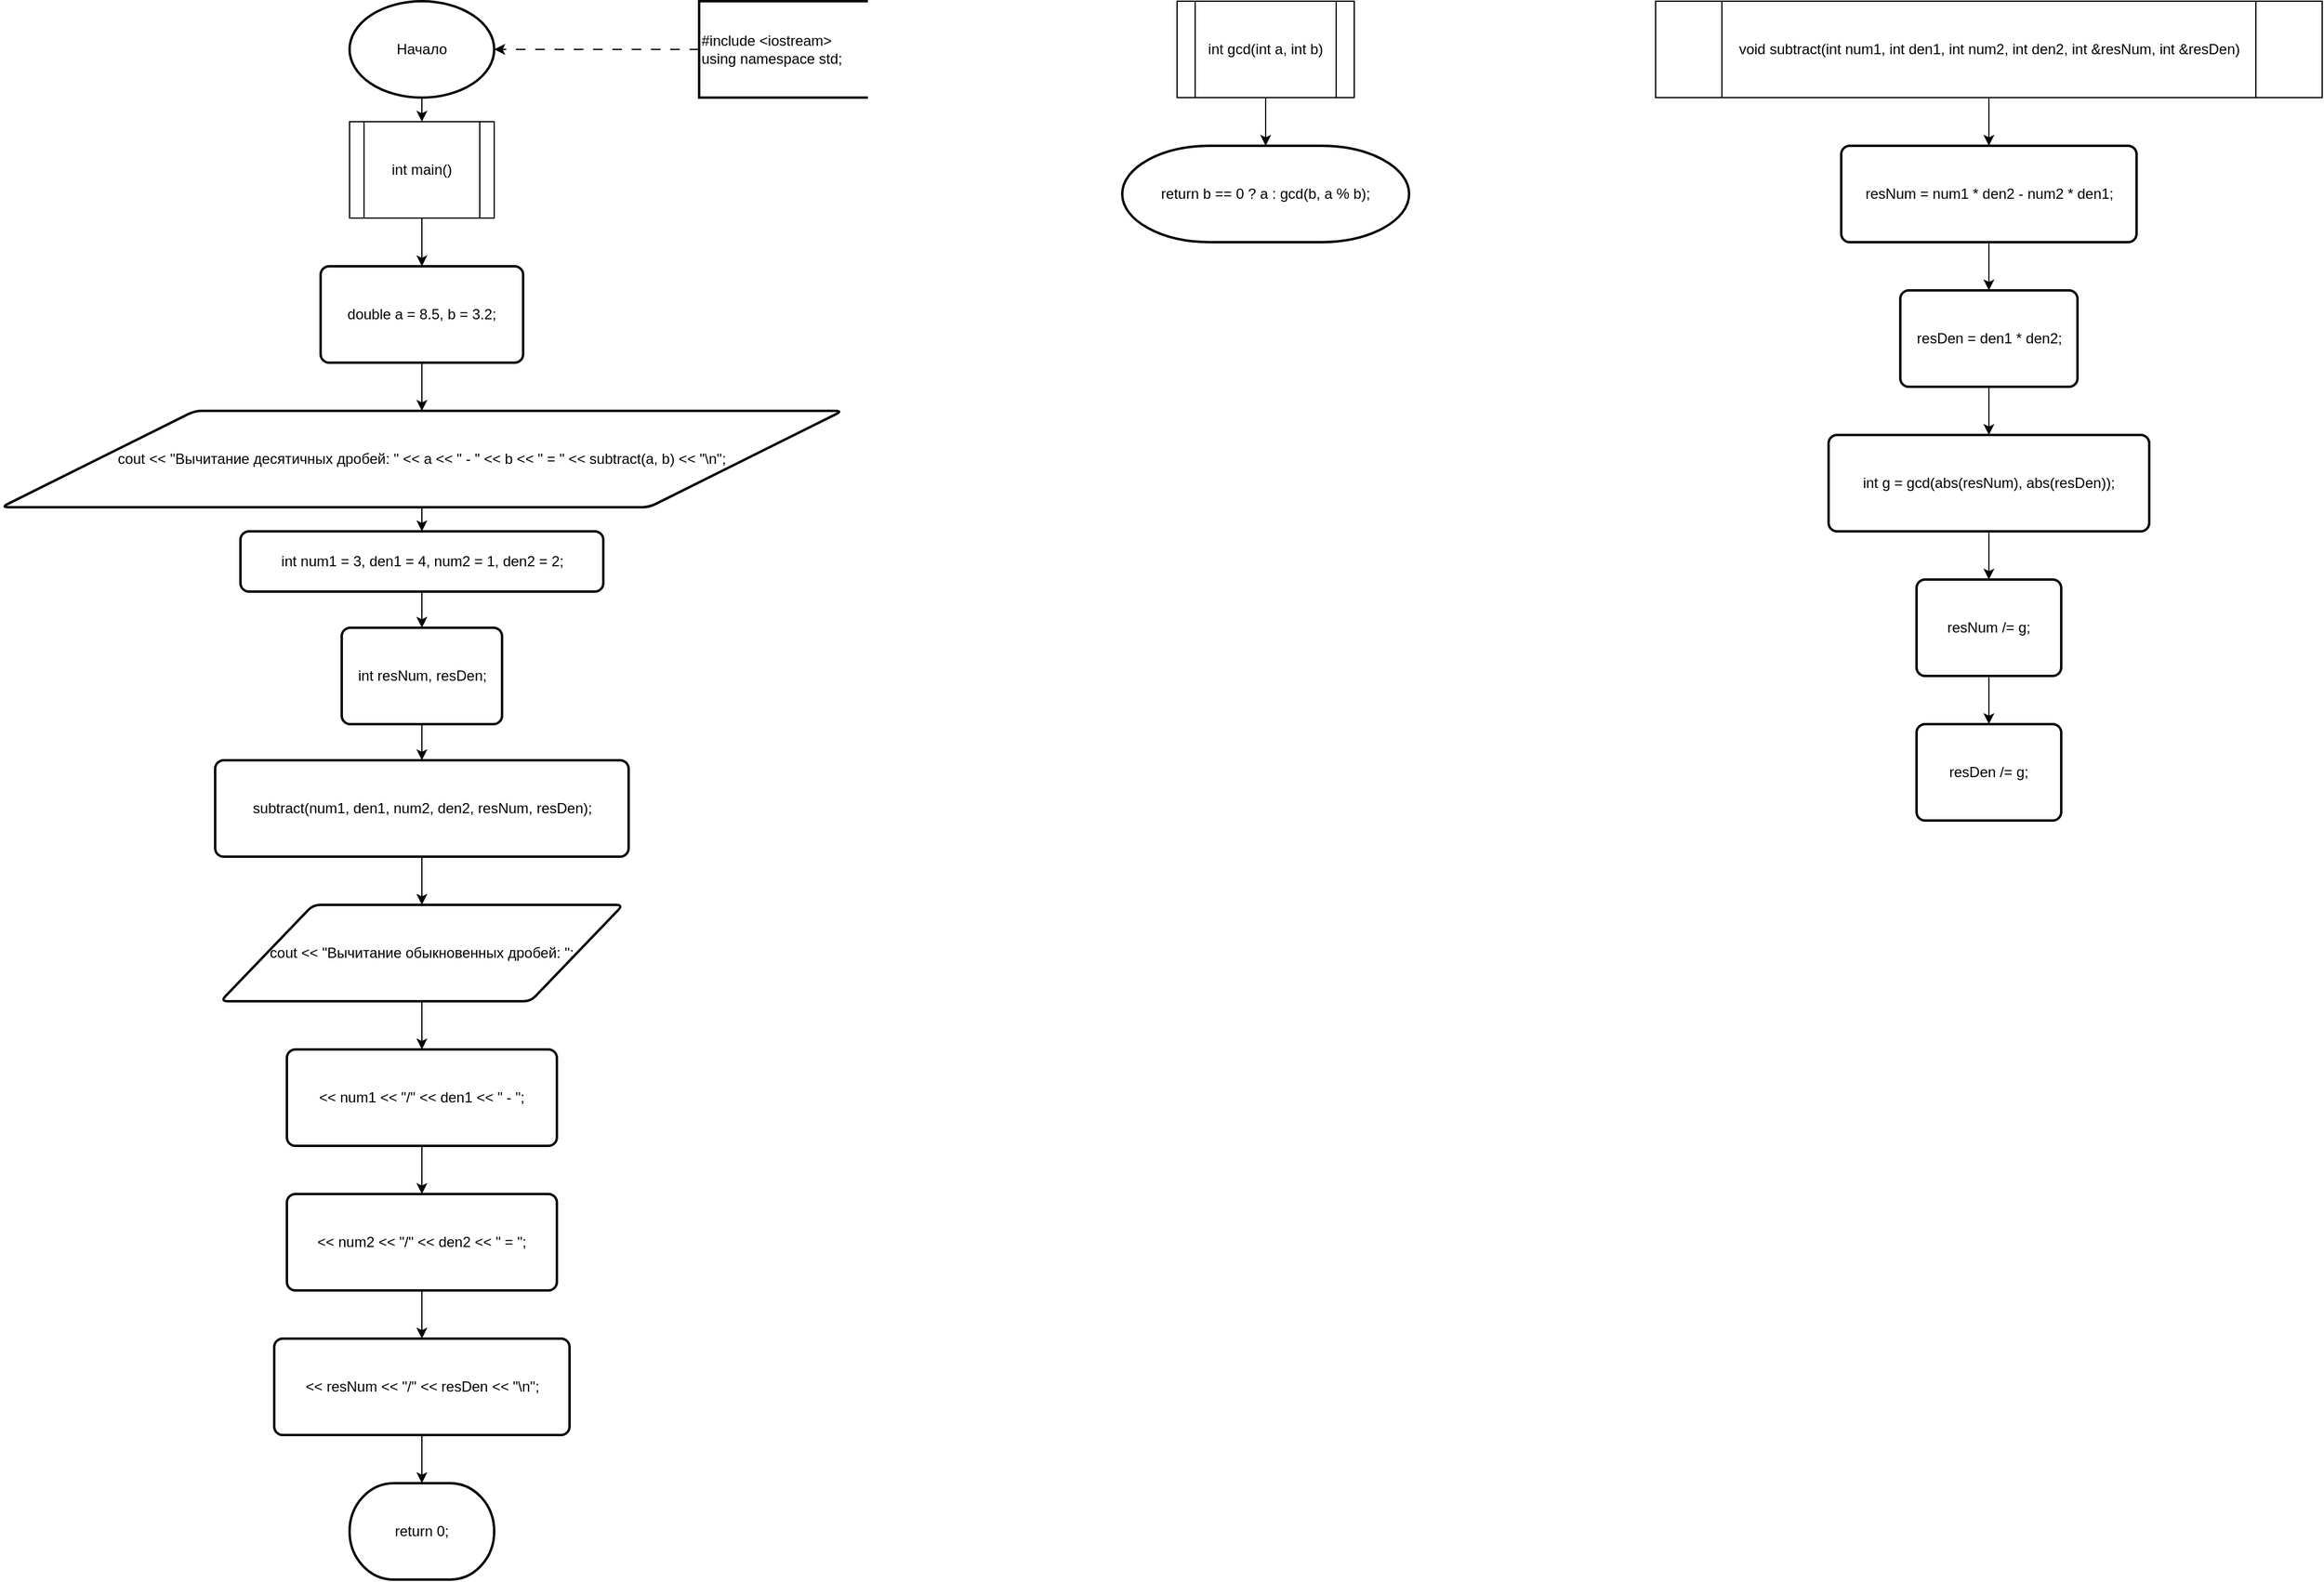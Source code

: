 <mxfile version="26.0.14">
  <diagram name="Page-1" id="2019067193920">
    <mxGraphModel dx="3234" dy="1342" grid="1" gridSize="10" guides="1" tooltips="1" connect="1" arrows="1" fold="1" page="1" pageScale="1" pageWidth="850" pageHeight="1100" math="0" shadow="0">
      <root>
        <mxCell id="0" />
        <mxCell id="1" parent="0" />
        <mxCell id="2019067194256" value="Начало" style="whiteSpace=wrap;rounded=0;dashed=0;strokeWidth=2;shape=mxgraph.flowchart.start_1;" parent="1" vertex="1">
          <mxGeometry x="40" y="50" width="120" height="80" as="geometry" />
        </mxCell>
        <mxCell id="2019067194400" value="#include &lt;iostream&gt; using namespace std;" style="whiteSpace=wrap;rounded=0;dashed=0;strokeWidth=2;shape=mxgraph.flowchart.annotation_1;align=left;pointerEvents=1;" parent="1" vertex="1">
          <mxGeometry x="330" y="50" width="140" height="80" as="geometry" />
        </mxCell>
        <mxCell id="2019067194544" style="edgeStyle=orthogonalEdgeStyle;orthogonalLoop=1;dashed=1;dashPattern=8 8;rounded=0;jettySize=auto;entryX=1;entryY=0.5;entryDx=0;entryDy=0;exitX=0;exitY=0.5;exitDx=0;exitDy=0;targetPerimeterSpacing=0;sourcePerimeterSpacing=0;" parent="1" source="2019067194400" target="2019067194256" edge="1">
          <mxGeometry relative="1" as="geometry" />
        </mxCell>
        <mxCell id="2019067194688" value="int main()" style="whiteSpace=wrap;rounded=0;dashed=0;inherit=default;shape=process;backgroundOutline=1;" parent="1" vertex="1">
          <mxGeometry x="40" y="150" width="120" height="80" as="geometry" />
        </mxCell>
        <mxCell id="2019067194832" style="edgeStyle=orthogonalEdgeStyle;orthogonalLoop=1;rounded=0;jettySize=auto;entryX=0.5;entryY=0;entryDx=0;entryDy=0;exitX=0.5;exitY=1;exitDx=0;exitDy=0;targetPerimeterSpacing=0;sourcePerimeterSpacing=0;" parent="1" source="2019067194256" target="2019067194688" edge="1">
          <mxGeometry relative="1" as="geometry" />
        </mxCell>
        <mxCell id="2019067195024" value="double a = 8.5, b = 3.2;" style="whiteSpace=wrap;rounded=1;dashed=0;absoluteArcSize=1;arcSize=14;strokeWidth=2;" parent="1" vertex="1">
          <mxGeometry x="16" y="270" width="168" height="80" as="geometry" />
        </mxCell>
        <mxCell id="2019067195168" value="cout &lt;&lt; &quot;Вычитание десятичных дробей: &quot; &lt;&lt; a &lt;&lt; &quot; - &quot; &lt;&lt; b &lt;&lt; &quot; = &quot; &lt;&lt; subtract(a, b) &lt;&lt; &quot;\n&quot;;" style="whiteSpace=wrap;rounded=1;dashed=0;shape=parallelogram;strokeWidth=2;perimter=parallelogramPerimeter;arcSize=12;size=0.23;" parent="1" vertex="1">
          <mxGeometry x="-249" y="390" width="698" height="80" as="geometry" />
        </mxCell>
        <mxCell id="2019067195360" style="edgeStyle=orthogonalEdgeStyle;orthogonalLoop=1;rounded=0;jettySize=auto;entryX=0.5;entryY=0;entryDx=0;entryDy=0;exitX=0.5;exitY=1;exitDx=0;exitDy=0;targetPerimeterSpacing=0;sourcePerimeterSpacing=0;" parent="1" source="2019067195024" target="2019067195168" edge="1">
          <mxGeometry relative="1" as="geometry" />
        </mxCell>
        <mxCell id="2019067195312" value="int num1 = 3, den1 = 4, num2 = 1, den2 = 2;" style="whiteSpace=wrap;rounded=1;dashed=0;absoluteArcSize=1;arcSize=14;strokeWidth=2;" parent="1" vertex="1">
          <mxGeometry x="-50.5" y="490" width="301" height="50" as="geometry" />
        </mxCell>
        <mxCell id="2019067195648" style="edgeStyle=orthogonalEdgeStyle;orthogonalLoop=1;rounded=0;jettySize=auto;entryX=0.5;entryY=0;entryDx=0;entryDy=0;exitX=0.5;exitY=1;exitDx=0;exitDy=0;targetPerimeterSpacing=0;sourcePerimeterSpacing=0;" parent="1" source="2019067195168" target="2019067195312" edge="1">
          <mxGeometry relative="1" as="geometry" />
        </mxCell>
        <mxCell id="2019067195600" value="int resNum, resDen;" style="whiteSpace=wrap;rounded=1;dashed=0;absoluteArcSize=1;arcSize=14;strokeWidth=2;" parent="1" vertex="1">
          <mxGeometry x="33.5" y="570" width="133" height="80" as="geometry" />
        </mxCell>
        <mxCell id="2019067195936" style="edgeStyle=orthogonalEdgeStyle;orthogonalLoop=1;rounded=0;jettySize=auto;entryX=0.5;entryY=0;entryDx=0;entryDy=0;exitX=0.5;exitY=1;exitDx=0;exitDy=0;targetPerimeterSpacing=0;sourcePerimeterSpacing=0;" parent="1" source="2019067195312" target="2019067195600" edge="1">
          <mxGeometry relative="1" as="geometry" />
        </mxCell>
        <mxCell id="2019067195888" value="subtract(num1, den1, num2, den2, resNum, resDen);" style="whiteSpace=wrap;rounded=1;dashed=0;absoluteArcSize=1;arcSize=14;strokeWidth=2;" parent="1" vertex="1">
          <mxGeometry x="-71.5" y="680" width="343" height="80" as="geometry" />
        </mxCell>
        <mxCell id="2019067196224" style="edgeStyle=orthogonalEdgeStyle;orthogonalLoop=1;rounded=0;jettySize=auto;entryX=0.5;entryY=0;entryDx=0;entryDy=0;exitX=0.5;exitY=1;exitDx=0;exitDy=0;targetPerimeterSpacing=0;sourcePerimeterSpacing=0;" parent="1" source="2019067195600" target="2019067195888" edge="1">
          <mxGeometry relative="1" as="geometry" />
        </mxCell>
        <mxCell id="2019067196176" value="cout &lt;&lt; &quot;Вычитание обыкновенных дробей: &quot;;" style="whiteSpace=wrap;rounded=1;dashed=0;shape=parallelogram;strokeWidth=2;perimter=parallelogramPerimeter;arcSize=12;size=0.23;" parent="1" vertex="1">
          <mxGeometry x="-67" y="800" width="334" height="80" as="geometry" />
        </mxCell>
        <mxCell id="2019067196512" style="edgeStyle=orthogonalEdgeStyle;orthogonalLoop=1;rounded=0;jettySize=auto;entryX=0.5;entryY=0;entryDx=0;entryDy=0;exitX=0.5;exitY=1;exitDx=0;exitDy=0;targetPerimeterSpacing=0;sourcePerimeterSpacing=0;" parent="1" source="2019067195888" target="2019067196176" edge="1">
          <mxGeometry relative="1" as="geometry" />
        </mxCell>
        <mxCell id="2019067196464" value="&lt;&lt; num1 &lt;&lt; &quot;/&quot; &lt;&lt; den1 &lt;&lt; &quot; - &quot;;" style="whiteSpace=wrap;rounded=1;dashed=0;absoluteArcSize=1;arcSize=14;strokeWidth=2;" parent="1" vertex="1">
          <mxGeometry x="-12" y="920" width="224" height="80" as="geometry" />
        </mxCell>
        <mxCell id="2019067196800" style="edgeStyle=orthogonalEdgeStyle;orthogonalLoop=1;rounded=0;jettySize=auto;entryX=0.5;entryY=0;entryDx=0;entryDy=0;exitX=0.5;exitY=1;exitDx=0;exitDy=0;targetPerimeterSpacing=0;sourcePerimeterSpacing=0;" parent="1" source="2019067196176" target="2019067196464" edge="1">
          <mxGeometry relative="1" as="geometry" />
        </mxCell>
        <mxCell id="2019067196752" value="&lt;&lt; num2 &lt;&lt; &quot;/&quot; &lt;&lt; den2 &lt;&lt; &quot; = &quot;;" style="whiteSpace=wrap;rounded=1;dashed=0;absoluteArcSize=1;arcSize=14;strokeWidth=2;" parent="1" vertex="1">
          <mxGeometry x="-12" y="1040" width="224" height="80" as="geometry" />
        </mxCell>
        <mxCell id="2019067197088" style="edgeStyle=orthogonalEdgeStyle;orthogonalLoop=1;rounded=0;jettySize=auto;entryX=0.5;entryY=0;entryDx=0;entryDy=0;exitX=0.5;exitY=1;exitDx=0;exitDy=0;targetPerimeterSpacing=0;sourcePerimeterSpacing=0;" parent="1" source="2019067196464" target="2019067196752" edge="1">
          <mxGeometry relative="1" as="geometry" />
        </mxCell>
        <mxCell id="2019046059904" value="&lt;&lt; resNum &lt;&lt; &quot;/&quot; &lt;&lt; resDen &lt;&lt; &quot;\n&quot;;" style="whiteSpace=wrap;rounded=1;dashed=0;absoluteArcSize=1;arcSize=14;strokeWidth=2;" parent="1" vertex="1">
          <mxGeometry x="-22.5" y="1160" width="245" height="80" as="geometry" />
        </mxCell>
        <mxCell id="2019046064080" style="edgeStyle=orthogonalEdgeStyle;orthogonalLoop=1;rounded=0;jettySize=auto;entryX=0.5;entryY=0;entryDx=0;entryDy=0;exitX=0.5;exitY=1;exitDx=0;exitDy=0;targetPerimeterSpacing=0;sourcePerimeterSpacing=0;" parent="1" source="2019067196752" target="2019046059904" edge="1">
          <mxGeometry relative="1" as="geometry" />
        </mxCell>
        <mxCell id="2019046063984" value="return 0;" style="whiteSpace=wrap;rounded=0;dashed=0;strokeWidth=2;shape=mxgraph.flowchart.terminator;" parent="1" vertex="1">
          <mxGeometry x="40" y="1280" width="120" height="80" as="geometry" />
        </mxCell>
        <mxCell id="2019046063840" style="edgeStyle=orthogonalEdgeStyle;orthogonalLoop=1;rounded=0;jettySize=auto;entryX=0.5;entryY=0;entryDx=0;entryDy=0;exitX=0.5;exitY=1;exitDx=0;exitDy=0;targetPerimeterSpacing=0;sourcePerimeterSpacing=0;" parent="1" source="2019046059904" target="2019046063984" edge="1">
          <mxGeometry relative="1" as="geometry" />
        </mxCell>
        <mxCell id="2019046062976" style="edgeStyle=orthogonalEdgeStyle;orthogonalLoop=1;rounded=0;jettySize=auto;entryX=0.5;entryY=0;entryDx=0;entryDy=0;exitX=0.5;exitY=1;exitDx=0;exitDy=0;targetPerimeterSpacing=0;sourcePerimeterSpacing=0;" parent="1" source="2019067194688" target="2019067195024" edge="1">
          <mxGeometry relative="1" as="geometry" />
        </mxCell>
        <mxCell id="2019046062592" value="int gcd(int a, int b)" style="whiteSpace=wrap;rounded=0;dashed=0;inherit=default;shape=process;backgroundOutline=1;" parent="1" vertex="1">
          <mxGeometry x="726.5" y="50" width="147" height="80" as="geometry" />
        </mxCell>
        <mxCell id="2019046062112" value="return b == 0 ? a : gcd(b, a % b);" style="whiteSpace=wrap;rounded=0;dashed=0;strokeWidth=2;shape=mxgraph.flowchart.terminator;" parent="1" vertex="1">
          <mxGeometry x="681" y="170" width="238" height="80" as="geometry" />
        </mxCell>
        <mxCell id="2019046063456" style="edgeStyle=orthogonalEdgeStyle;orthogonalLoop=1;rounded=0;jettySize=auto;entryX=0.5;entryY=0;entryDx=0;entryDy=0;exitX=0.5;exitY=1;exitDx=0;exitDy=0;targetPerimeterSpacing=0;sourcePerimeterSpacing=0;" parent="1" source="2019046062592" target="2019046062112" edge="1">
          <mxGeometry relative="1" as="geometry" />
        </mxCell>
        <mxCell id="2019046062784" value="void subtract(int num1, int den1, int num2, int den2, int &amp;resNum, int &amp;resDen)" style="whiteSpace=wrap;rounded=0;dashed=0;inherit=default;shape=process;backgroundOutline=1;" parent="1" vertex="1">
          <mxGeometry x="1123.5" y="50" width="553" height="80" as="geometry" />
        </mxCell>
        <mxCell id="2019046062688" value="resNum = num1 * den2 - num2 * den1;" style="whiteSpace=wrap;rounded=1;dashed=0;absoluteArcSize=1;arcSize=14;strokeWidth=2;" parent="1" vertex="1">
          <mxGeometry x="1277.5" y="170" width="245" height="80" as="geometry" />
        </mxCell>
        <mxCell id="2019046062928" value="resDen = den1 * den2;" style="whiteSpace=wrap;rounded=1;dashed=0;absoluteArcSize=1;arcSize=14;strokeWidth=2;" parent="1" vertex="1">
          <mxGeometry x="1326.5" y="290" width="147" height="80" as="geometry" />
        </mxCell>
        <mxCell id="2019046063024" style="edgeStyle=orthogonalEdgeStyle;orthogonalLoop=1;rounded=0;jettySize=auto;entryX=0.5;entryY=0;entryDx=0;entryDy=0;exitX=0.5;exitY=1;exitDx=0;exitDy=0;targetPerimeterSpacing=0;sourcePerimeterSpacing=0;" parent="1" source="2019046062688" target="2019046062928" edge="1">
          <mxGeometry relative="1" as="geometry" />
        </mxCell>
        <mxCell id="2019046062496" value="int g = gcd(abs(resNum), abs(resDen));" style="whiteSpace=wrap;rounded=1;dashed=0;absoluteArcSize=1;arcSize=14;strokeWidth=2;" parent="1" vertex="1">
          <mxGeometry x="1267" y="410" width="266" height="80" as="geometry" />
        </mxCell>
        <mxCell id="2019046062160" style="edgeStyle=orthogonalEdgeStyle;orthogonalLoop=1;rounded=0;jettySize=auto;entryX=0.5;entryY=0;entryDx=0;entryDy=0;exitX=0.5;exitY=1;exitDx=0;exitDy=0;targetPerimeterSpacing=0;sourcePerimeterSpacing=0;" parent="1" source="2019046062928" target="2019046062496" edge="1">
          <mxGeometry relative="1" as="geometry" />
        </mxCell>
        <mxCell id="2019046062304" value="resNum /= g;" style="whiteSpace=wrap;rounded=1;dashed=0;absoluteArcSize=1;arcSize=14;strokeWidth=2;" parent="1" vertex="1">
          <mxGeometry x="1340" y="530" width="120" height="80" as="geometry" />
        </mxCell>
        <mxCell id="2019046061872" style="edgeStyle=orthogonalEdgeStyle;orthogonalLoop=1;rounded=0;jettySize=auto;entryX=0.5;entryY=0;entryDx=0;entryDy=0;exitX=0.5;exitY=1;exitDx=0;exitDy=0;targetPerimeterSpacing=0;sourcePerimeterSpacing=0;" parent="1" source="2019046062496" target="2019046062304" edge="1">
          <mxGeometry relative="1" as="geometry" />
        </mxCell>
        <mxCell id="2019046062016" value="resDen /= g;" style="whiteSpace=wrap;rounded=1;dashed=0;absoluteArcSize=1;arcSize=14;strokeWidth=2;" parent="1" vertex="1">
          <mxGeometry x="1340" y="650" width="120" height="80" as="geometry" />
        </mxCell>
        <mxCell id="2019046061584" style="edgeStyle=orthogonalEdgeStyle;orthogonalLoop=1;rounded=0;jettySize=auto;entryX=0.5;entryY=0;entryDx=0;entryDy=0;exitX=0.5;exitY=1;exitDx=0;exitDy=0;targetPerimeterSpacing=0;sourcePerimeterSpacing=0;" parent="1" source="2019046062304" target="2019046062016" edge="1">
          <mxGeometry relative="1" as="geometry" />
        </mxCell>
        <mxCell id="2019046062832" style="edgeStyle=orthogonalEdgeStyle;orthogonalLoop=1;rounded=0;jettySize=auto;entryX=0.5;entryY=0;entryDx=0;entryDy=0;exitX=0.5;exitY=1;exitDx=0;exitDy=0;targetPerimeterSpacing=0;sourcePerimeterSpacing=0;" parent="1" source="2019046062784" target="2019046062688" edge="1">
          <mxGeometry relative="1" as="geometry" />
        </mxCell>
      </root>
    </mxGraphModel>
  </diagram>
</mxfile>
